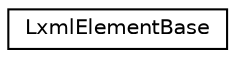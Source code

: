 digraph "Graphical Class Hierarchy"
{
 // LATEX_PDF_SIZE
  edge [fontname="Helvetica",fontsize="10",labelfontname="Helvetica",labelfontsize="10"];
  node [fontname="Helvetica",fontsize="10",shape=record];
  rankdir="LR";
  Node0 [label="LxmlElementBase",height=0.2,width=0.4,color="black", fillcolor="white", style="filled",URL="$structLxmlElementBase.html",tooltip=" "];
}
